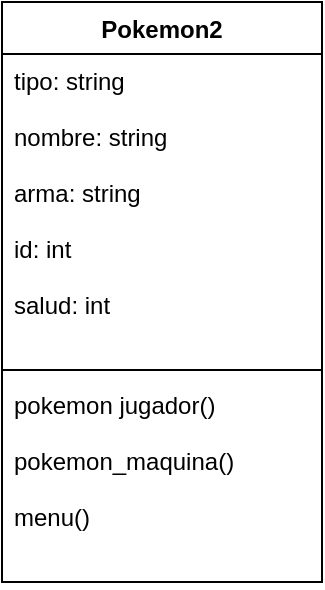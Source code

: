 <mxfile version="17.4.6" type="github">
  <diagram id="C5RBs43oDa-KdzZeNtuy" name="Page-1">
    <mxGraphModel dx="946" dy="557" grid="1" gridSize="10" guides="1" tooltips="1" connect="1" arrows="1" fold="1" page="1" pageScale="1" pageWidth="827" pageHeight="1169" math="0" shadow="0">
      <root>
        <mxCell id="WIyWlLk6GJQsqaUBKTNV-0" />
        <mxCell id="WIyWlLk6GJQsqaUBKTNV-1" parent="WIyWlLk6GJQsqaUBKTNV-0" />
        <mxCell id="XVlVyFjIKZWgUeIdSMm6-0" value="Pokemon2" style="swimlane;fontStyle=1;align=center;verticalAlign=top;childLayout=stackLayout;horizontal=1;startSize=26;horizontalStack=0;resizeParent=1;resizeParentMax=0;resizeLast=0;collapsible=1;marginBottom=0;" vertex="1" parent="WIyWlLk6GJQsqaUBKTNV-1">
          <mxGeometry x="340" y="190" width="160" height="290" as="geometry" />
        </mxCell>
        <mxCell id="XVlVyFjIKZWgUeIdSMm6-1" value="tipo: string&#xa;&#xa;nombre: string&#xa;&#xa;arma: string&#xa;&#xa;id: int&#xa;&#xa;salud: int&#xa;&#xa;&#xa;" style="text;strokeColor=none;fillColor=none;align=left;verticalAlign=top;spacingLeft=4;spacingRight=4;overflow=hidden;rotatable=0;points=[[0,0.5],[1,0.5]];portConstraint=eastwest;" vertex="1" parent="XVlVyFjIKZWgUeIdSMm6-0">
          <mxGeometry y="26" width="160" height="154" as="geometry" />
        </mxCell>
        <mxCell id="XVlVyFjIKZWgUeIdSMm6-2" value="" style="line;strokeWidth=1;fillColor=none;align=left;verticalAlign=middle;spacingTop=-1;spacingLeft=3;spacingRight=3;rotatable=0;labelPosition=right;points=[];portConstraint=eastwest;" vertex="1" parent="XVlVyFjIKZWgUeIdSMm6-0">
          <mxGeometry y="180" width="160" height="8" as="geometry" />
        </mxCell>
        <mxCell id="XVlVyFjIKZWgUeIdSMm6-3" value="pokemon jugador()&#xa;&#xa;pokemon_maquina()&#xa;&#xa;menu()" style="text;strokeColor=none;fillColor=none;align=left;verticalAlign=top;spacingLeft=4;spacingRight=4;overflow=hidden;rotatable=0;points=[[0,0.5],[1,0.5]];portConstraint=eastwest;" vertex="1" parent="XVlVyFjIKZWgUeIdSMm6-0">
          <mxGeometry y="188" width="160" height="102" as="geometry" />
        </mxCell>
      </root>
    </mxGraphModel>
  </diagram>
</mxfile>

